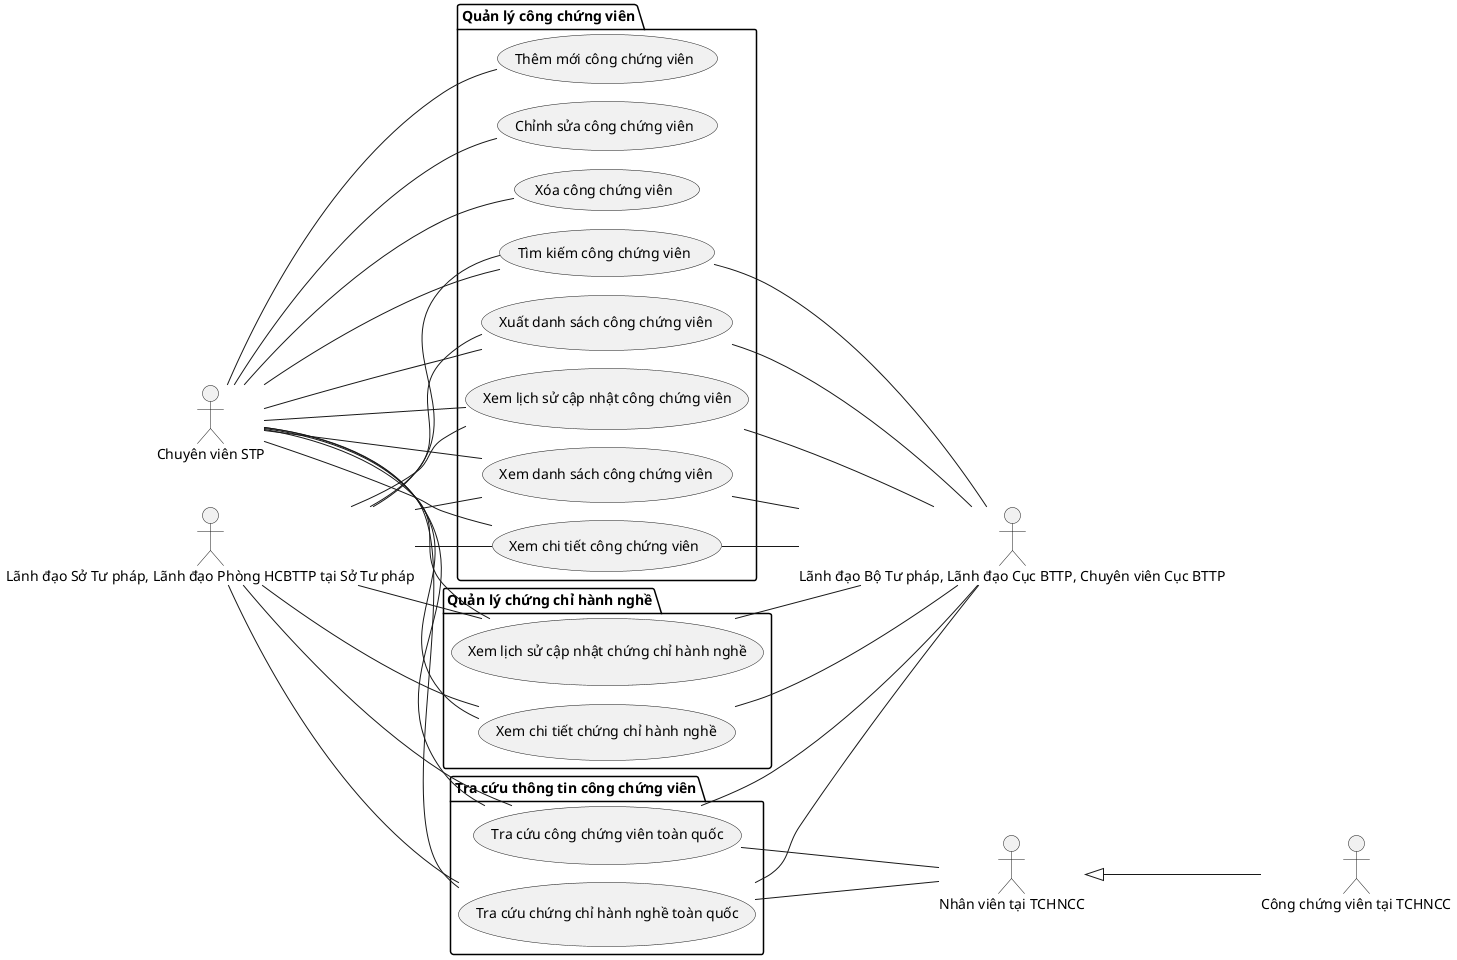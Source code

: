 @startuml
!pragma layout smetana
left to right direction

'==================== Actors ====================
actor "Chuyên viên STP" as CVSTP
actor "Lãnh đạo Sở Tư pháp, Lãnh đạo Phòng HCBTTP tại Sở Tư pháp" as LeaderSTP
actor "Lãnh đạo Bộ Tư pháp, Lãnh đạo Cục BTTP, Chuyên viên Cục BTTP" as LeaderBTP
actor "Công chứng viên tại TCHNCC" as CCV
actor "Nhân viên tại TCHNCC" as Staff

'==================== Quản lý công chứng viên ====================
package "Quản lý công chứng viên" as P_CCVMgmt {
    usecase "Xem danh sách công chứng viên" as UC_CCV_List
    usecase "Xem chi tiết công chứng viên" as UC_CCV_Detail
    usecase "Thêm mới công chứng viên" as UC_CCV_Create
    usecase "Chỉnh sửa công chứng viên" as UC_CCV_Update
    usecase "Xóa công chứng viên" as UC_CCV_Delete
    usecase "Tìm kiếm công chứng viên" as UC_CCV_Search
    usecase "Xuất danh sách công chứng viên" as UC_CCV_Export
    usecase "Xem lịch sử cập nhật công chứng viên" as UC_CCV_History
}

'==================== Quản lý chứng chỉ hành nghề ====================
package "Quản lý chứng chỉ hành nghề" as P_CertMgmt {
    usecase "Xem lịch sử cập nhật chứng chỉ hành nghề" as UC_ChungChi_History
    usecase "Xem chi tiết chứng chỉ hành nghề" as UC_ChungChi_Detail
}

'==================== Tra cứu thông tin công chứng viên ====================
package "Tra cứu thông tin công chứng viên" as P_Search {
    usecase "Tra cứu công chứng viên toàn quốc" as UC_CCV_Lookup
    usecase "Tra cứu chứng chỉ hành nghề toàn quốc" as UC_ChungChi_Lookup
}

'==================== Liên kết Actor → UC ====================
' Chuyên viên STP
CVSTP -- UC_CCV_List
CVSTP -- UC_CCV_Detail
CVSTP -- UC_CCV_Create
CVSTP -- UC_CCV_Update
CVSTP -- UC_CCV_Delete
CVSTP -- UC_CCV_Search
CVSTP -- UC_CCV_Export
CVSTP -- UC_CCV_History

CVSTP -- UC_ChungChi_History
CVSTP -- UC_ChungChi_Detail

CVSTP -- UC_CCV_Lookup
CVSTP -- UC_ChungChi_Lookup

' Lãnh đạo Sở Tư pháp / Phòng HCBTTP
LeaderSTP -- UC_CCV_List
LeaderSTP -- UC_CCV_Detail
LeaderSTP -- UC_CCV_Search
LeaderSTP -- UC_CCV_Export
LeaderSTP -- UC_CCV_History

LeaderSTP -- UC_ChungChi_History
LeaderSTP -- UC_ChungChi_Detail

LeaderSTP -- UC_CCV_Lookup
LeaderSTP -- UC_ChungChi_Lookup

' Lãnh đạo Bộ Tư pháp / Cục BTTP / Chuyên viên Cục BTTP
UC_CCV_List -- LeaderBTP
UC_CCV_Detail -- LeaderBTP
UC_CCV_Search -- LeaderBTP
UC_CCV_Export -- LeaderBTP
UC_CCV_History -- LeaderBTP

UC_ChungChi_History -- LeaderBTP
UC_ChungChi_Detail -- LeaderBTP

UC_CCV_Lookup -- LeaderBTP
UC_ChungChi_Lookup -- LeaderBTP

' Công chứng viên tại TCHNCC
Staff <|-- CCV

' Nhân viên tại TCHNCC
UC_CCV_Lookup -- Staff
UC_ChungChi_Lookup -- Staff
@enduml
